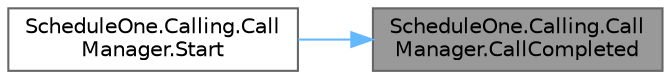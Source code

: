 digraph "ScheduleOne.Calling.CallManager.CallCompleted"
{
 // LATEX_PDF_SIZE
  bgcolor="transparent";
  edge [fontname=Helvetica,fontsize=10,labelfontname=Helvetica,labelfontsize=10];
  node [fontname=Helvetica,fontsize=10,shape=box,height=0.2,width=0.4];
  rankdir="RL";
  Node1 [id="Node000001",label="ScheduleOne.Calling.Call\lManager.CallCompleted",height=0.2,width=0.4,color="gray40", fillcolor="grey60", style="filled", fontcolor="black",tooltip=" "];
  Node1 -> Node2 [id="edge1_Node000001_Node000002",dir="back",color="steelblue1",style="solid",tooltip=" "];
  Node2 [id="Node000002",label="ScheduleOne.Calling.Call\lManager.Start",height=0.2,width=0.4,color="grey40", fillcolor="white", style="filled",URL="$class_schedule_one_1_1_calling_1_1_call_manager.html#a8b446bcd79c8f2b30d6c2de37d3a7d6b",tooltip=" "];
}
